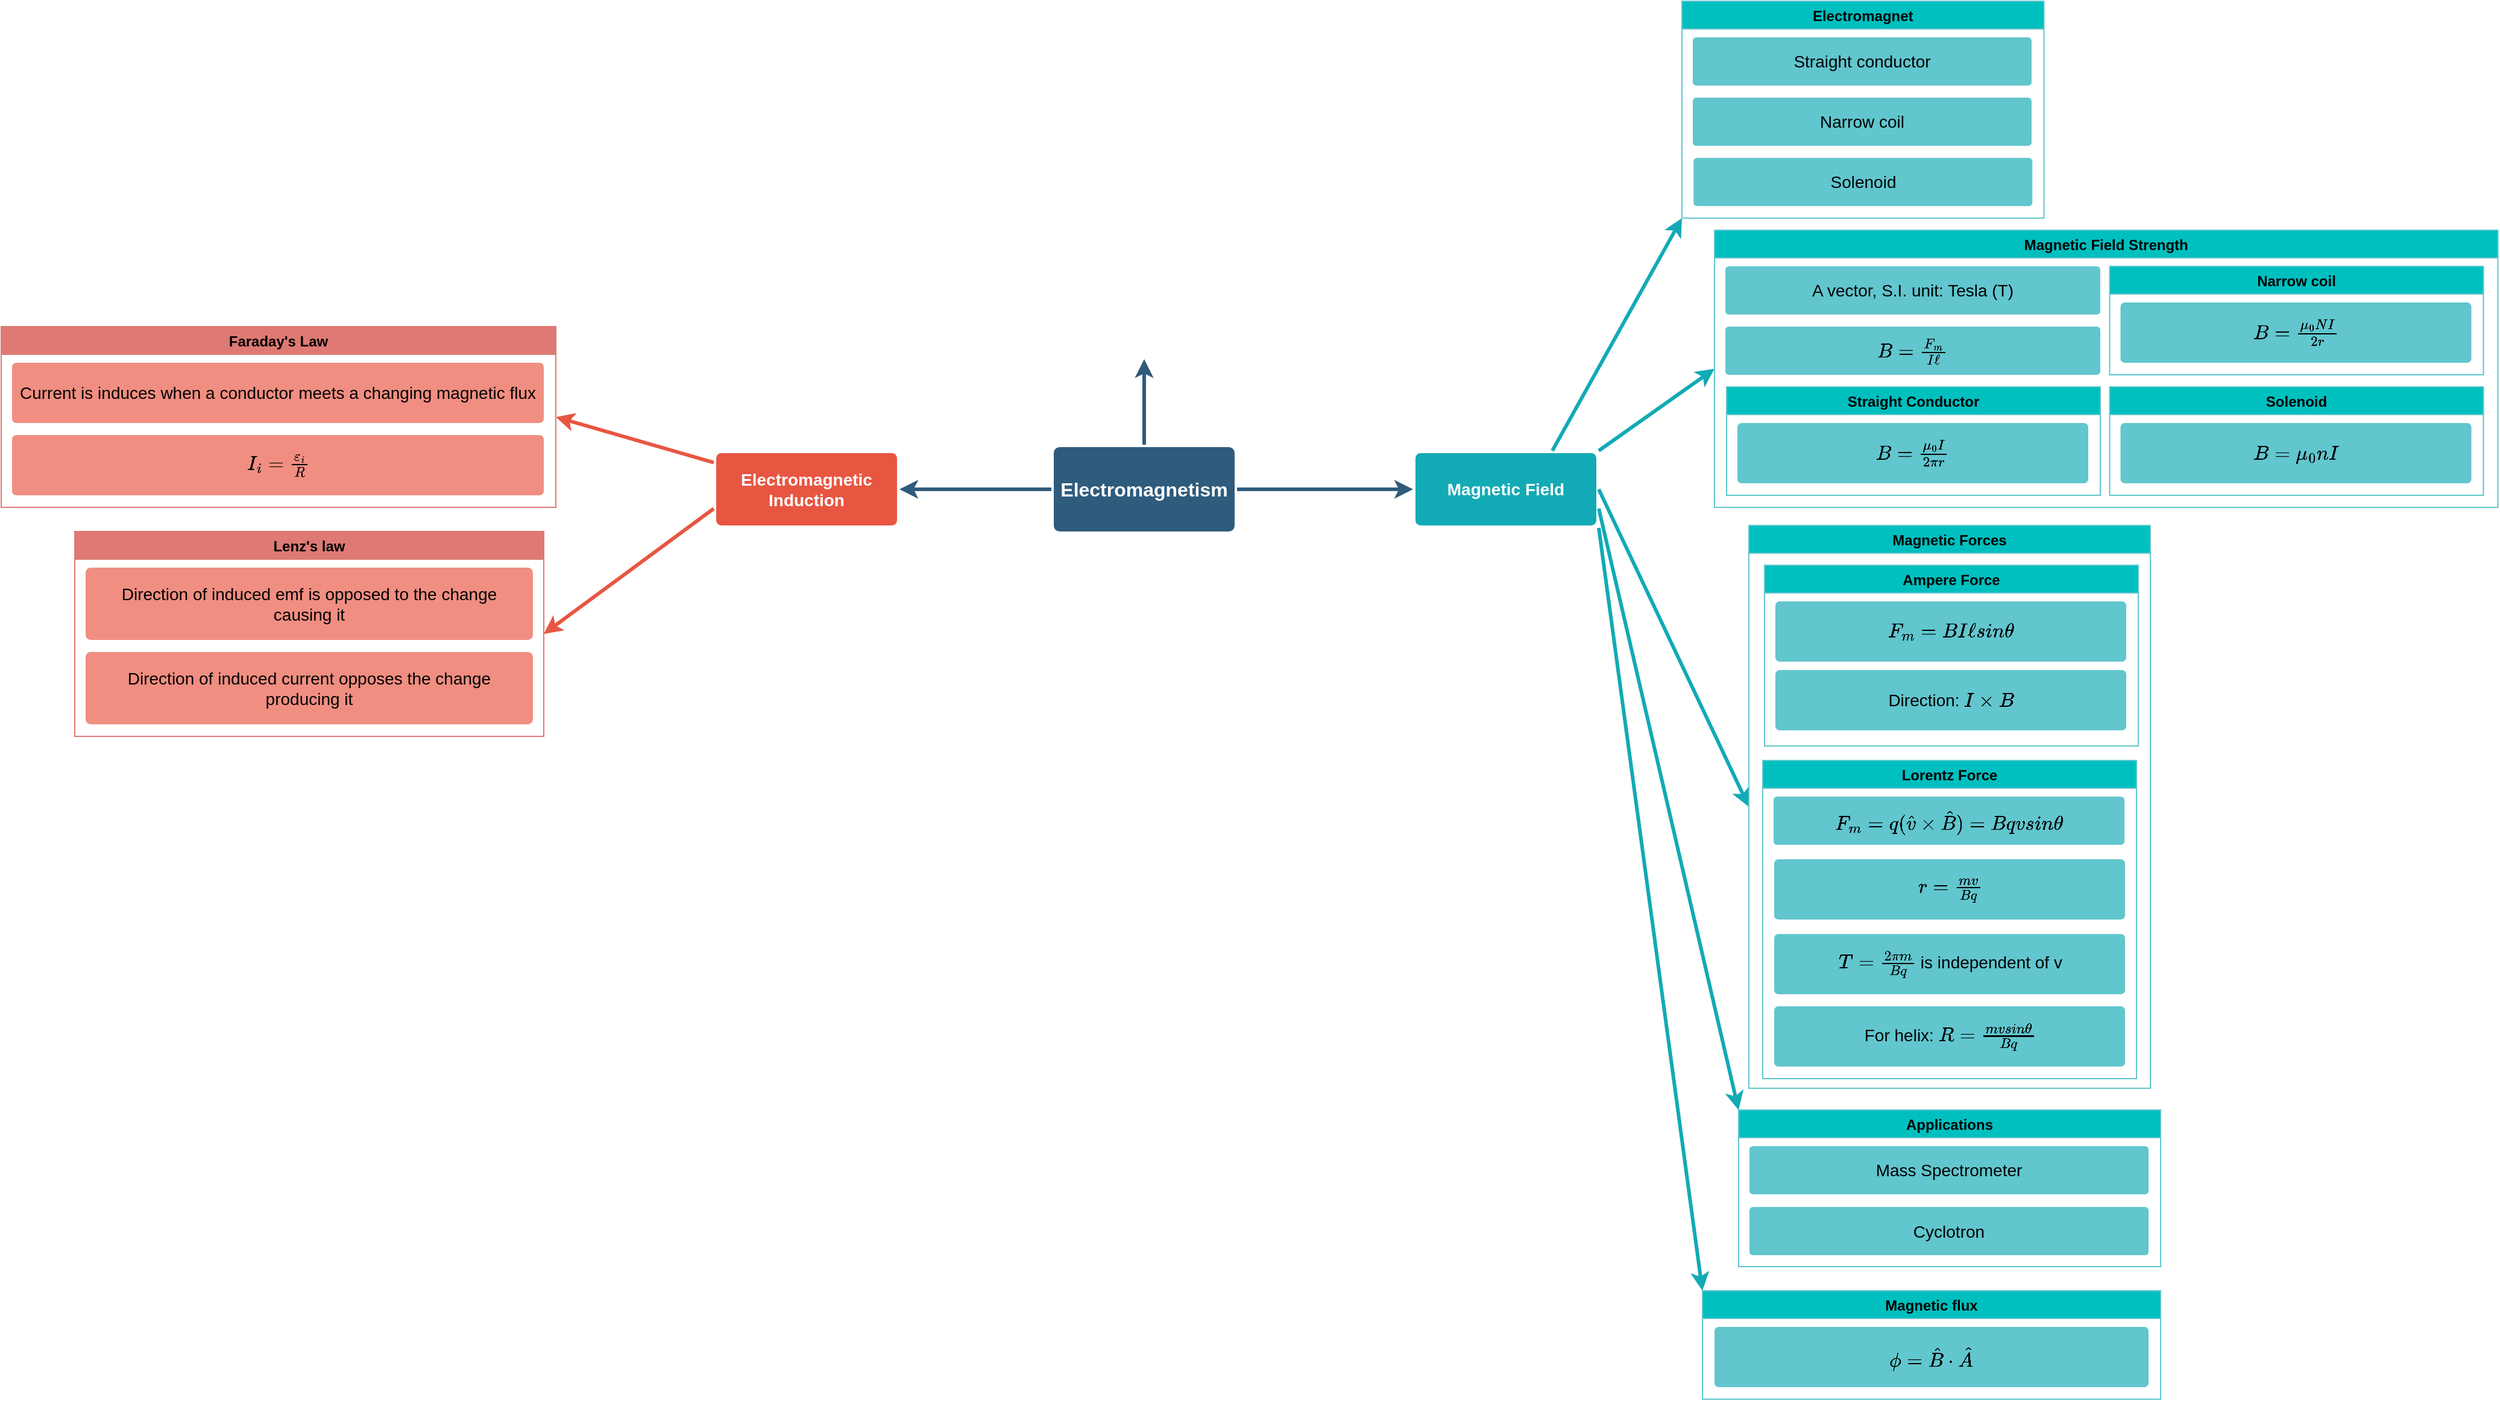 <mxfile>
    <diagram id="nP-OY_wl-n511qJIP8V6" name="Page-1">
        <mxGraphModel dx="977" dy="414" grid="1" gridSize="10" guides="1" tooltips="1" connect="1" arrows="1" fold="1" page="1" pageScale="1" pageWidth="1169" pageHeight="827" math="1" shadow="0">
            <root>
                <mxCell id="0"/>
                <mxCell id="1" parent="0"/>
                <mxCell id="2" value="" style="edgeStyle=none;rounded=0;jumpStyle=none;html=1;shadow=0;labelBackgroundColor=none;startArrow=none;startFill=0;endArrow=classic;endFill=1;jettySize=auto;orthogonalLoop=1;strokeColor=#2F5B7C;strokeWidth=3;fontFamily=Helvetica;fontSize=16;fontColor=#23445D;spacing=5;" parent="1" source="5" edge="1">
                    <mxGeometry relative="1" as="geometry">
                        <mxPoint x="1157.0" y="737.0" as="targetPoint"/>
                    </mxGeometry>
                </mxCell>
                <mxCell id="3" value="" style="edgeStyle=none;rounded=0;jumpStyle=none;html=1;shadow=0;labelBackgroundColor=none;startArrow=none;startFill=0;endArrow=classic;endFill=1;jettySize=auto;orthogonalLoop=1;strokeColor=#2F5B7C;strokeWidth=3;fontFamily=Helvetica;fontSize=16;fontColor=#23445D;spacing=5;" parent="1" source="5" target="12" edge="1">
                    <mxGeometry relative="1" as="geometry"/>
                </mxCell>
                <mxCell id="4" value="" style="edgeStyle=none;rounded=0;jumpStyle=none;html=1;shadow=0;labelBackgroundColor=none;startArrow=none;startFill=0;endArrow=classic;endFill=1;jettySize=auto;orthogonalLoop=1;strokeColor=#2F5B7C;strokeWidth=3;fontFamily=Helvetica;fontSize=16;fontColor=#23445D;spacing=5;" parent="1" source="5" target="9" edge="1">
                    <mxGeometry relative="1" as="geometry"/>
                </mxCell>
                <mxCell id="5" value="Electromagnetism" style="rounded=1;whiteSpace=wrap;html=1;shadow=0;labelBackgroundColor=none;strokeColor=none;strokeWidth=3;fillColor=#2F5B7C;fontFamily=Helvetica;fontSize=16;fontColor=#FFFFFF;align=center;fontStyle=1;spacing=5;arcSize=7;perimeterSpacing=2;" parent="1" vertex="1">
                    <mxGeometry x="1082" y="810" width="150" height="70" as="geometry"/>
                </mxCell>
                <mxCell id="6" value="" style="edgeStyle=none;rounded=1;jumpStyle=none;html=1;shadow=0;labelBackgroundColor=none;startArrow=none;startFill=0;jettySize=auto;orthogonalLoop=1;strokeColor=#E85642;strokeWidth=3;fontFamily=Helvetica;fontSize=14;fontColor=#FFFFFF;spacing=5;fontStyle=1;fillColor=#b0e3e6;entryX=1;entryY=0.5;entryDx=0;entryDy=0;" parent="1" source="9" target="25" edge="1">
                    <mxGeometry relative="1" as="geometry">
                        <mxPoint x="763.641" y="746" as="targetPoint"/>
                    </mxGeometry>
                </mxCell>
                <mxCell id="9" value="Electromagnetic Induction" style="rounded=1;whiteSpace=wrap;html=1;shadow=0;labelBackgroundColor=none;strokeColor=none;strokeWidth=3;fillColor=#e85642;fontFamily=Helvetica;fontSize=14;fontColor=#FFFFFF;align=center;spacing=5;fontStyle=1;arcSize=7;perimeterSpacing=2;" parent="1" vertex="1">
                    <mxGeometry x="802" y="815" width="150" height="60" as="geometry"/>
                </mxCell>
                <mxCell id="12" value="Magnetic Field" style="rounded=1;whiteSpace=wrap;html=1;shadow=0;labelBackgroundColor=none;strokeColor=none;strokeWidth=3;fillColor=#12aab5;fontFamily=Helvetica;fontSize=14;fontColor=#FFFFFF;align=center;spacing=5;fontStyle=1;arcSize=7;perimeterSpacing=2;" parent="1" vertex="1">
                    <mxGeometry x="1382" y="815" width="150" height="60" as="geometry"/>
                </mxCell>
                <mxCell id="14" value="" style="edgeStyle=none;rounded=1;jumpStyle=none;html=1;shadow=0;labelBackgroundColor=none;startArrow=none;startFill=0;jettySize=auto;orthogonalLoop=1;strokeColor=#12AAB5;strokeWidth=3;fontFamily=Helvetica;fontSize=14;fontColor=#FFFFFF;spacing=5;fontStyle=1;fillColor=#b0e3e6;entryX=0;entryY=0.5;entryDx=0;entryDy=0;exitX=1;exitY=0.5;exitDx=0;exitDy=0;" parent="1" source="12" target="22" edge="1">
                    <mxGeometry relative="1" as="geometry">
                        <mxPoint x="1590" y="876.033" as="targetPoint"/>
                    </mxGeometry>
                </mxCell>
                <mxCell id="15" value="" style="edgeStyle=none;rounded=1;jumpStyle=none;html=1;shadow=0;labelBackgroundColor=none;startArrow=none;startFill=0;jettySize=auto;orthogonalLoop=1;strokeColor=#12AAB5;strokeWidth=3;fontFamily=Helvetica;fontSize=14;fontColor=#FFFFFF;spacing=5;fontStyle=1;fillColor=#b0e3e6;entryX=0;entryY=0.5;entryDx=0;entryDy=0;exitX=1;exitY=0;exitDx=0;exitDy=0;" parent="1" source="12" target="20" edge="1">
                    <mxGeometry relative="1" as="geometry">
                        <mxPoint x="1590" y="806.367" as="targetPoint"/>
                    </mxGeometry>
                </mxCell>
                <mxCell id="16" value="" style="edgeStyle=none;rounded=1;jumpStyle=none;html=1;shadow=0;labelBackgroundColor=none;startArrow=none;startFill=0;jettySize=auto;orthogonalLoop=1;strokeColor=#12AAB5;strokeWidth=3;fontFamily=Helvetica;fontSize=14;fontColor=#FFFFFF;spacing=5;fontStyle=1;fillColor=#b0e3e6;entryX=0;entryY=1;entryDx=0;entryDy=0;exitX=0.75;exitY=0;exitDx=0;exitDy=0;" parent="1" source="12" target="17" edge="1">
                    <mxGeometry relative="1" as="geometry">
                        <mxPoint x="1518.844" y="736" as="targetPoint"/>
                    </mxGeometry>
                </mxCell>
                <mxCell id="17" value="Electromagnet" style="swimlane;gradientColor=none;strokeColor=#61C6CE;startSize=23;fillColor=#00BFBF;fontColor=#000000;" parent="1" vertex="1">
                    <mxGeometry x="1603" y="440" width="300.26" height="180" as="geometry"/>
                </mxCell>
                <mxCell id="18" value="Straight conductor" style="rounded=1;whiteSpace=wrap;html=1;shadow=0;labelBackgroundColor=none;strokeColor=none;strokeWidth=3;fillColor=#61c6ce;fontFamily=Helvetica;fontSize=14;align=center;spacing=5;fontStyle=0;arcSize=7;perimeterSpacing=2;fontColor=#000000;" parent="17" vertex="1">
                    <mxGeometry x="9" y="30" width="281" height="40" as="geometry"/>
                </mxCell>
                <mxCell id="19" value="Narrow coil" style="rounded=1;whiteSpace=wrap;html=1;shadow=0;labelBackgroundColor=none;strokeColor=none;strokeWidth=3;fillColor=#61c6ce;fontFamily=Helvetica;fontSize=14;align=center;spacing=5;fontStyle=0;arcSize=7;perimeterSpacing=2;fontColor=#000000;" parent="17" vertex="1">
                    <mxGeometry x="9" y="80" width="281" height="40" as="geometry"/>
                </mxCell>
                <mxCell id="129" value="Solenoid" style="rounded=1;whiteSpace=wrap;html=1;shadow=0;labelBackgroundColor=none;strokeColor=none;strokeWidth=3;fillColor=#61c6ce;fontFamily=Helvetica;fontSize=14;align=center;spacing=5;fontStyle=0;arcSize=7;perimeterSpacing=2;fontColor=#000000;" vertex="1" parent="17">
                    <mxGeometry x="9.63" y="130" width="281" height="40" as="geometry"/>
                </mxCell>
                <mxCell id="20" value="Magnetic Field Strength" style="swimlane;gradientColor=none;strokeColor=#61C6CE;startSize=23;fillColor=#00BFBF;fontColor=#000000;" parent="1" vertex="1">
                    <mxGeometry x="1630" y="630" width="649.76" height="230" as="geometry"/>
                </mxCell>
                <mxCell id="21" value="A vector, S.I. unit: Tesla (T)" style="rounded=1;whiteSpace=wrap;html=1;shadow=0;labelBackgroundColor=none;strokeColor=none;strokeWidth=3;fillColor=#61c6ce;fontFamily=Helvetica;fontSize=14;align=center;spacing=5;fontStyle=0;arcSize=7;perimeterSpacing=2;fontColor=#000000;" parent="20" vertex="1">
                    <mxGeometry x="9" y="30" width="311" height="40" as="geometry"/>
                </mxCell>
                <mxCell id="130" value="\(B=\frac{F_m}{I\ell}\)" style="rounded=1;whiteSpace=wrap;html=1;shadow=0;labelBackgroundColor=none;strokeColor=none;strokeWidth=3;fillColor=#61c6ce;fontFamily=Helvetica;fontSize=14;align=center;spacing=5;fontStyle=0;arcSize=7;perimeterSpacing=2;fontColor=#000000;" vertex="1" parent="20">
                    <mxGeometry x="9" y="80" width="311" height="40" as="geometry"/>
                </mxCell>
                <mxCell id="132" value="Straight Conductor" style="swimlane;gradientColor=none;strokeColor=#61C6CE;startSize=23;fillColor=#00BFBF;fontColor=#000000;" vertex="1" parent="20">
                    <mxGeometry x="10.0" y="130" width="310" height="90" as="geometry"/>
                </mxCell>
                <mxCell id="133" value="\(B=\frac{\mu_0 I}{2\pi r}\)" style="rounded=1;whiteSpace=wrap;html=1;shadow=0;labelBackgroundColor=none;strokeColor=none;strokeWidth=3;fillColor=#61c6ce;fontFamily=Helvetica;fontSize=14;align=center;spacing=5;fontStyle=0;arcSize=7;perimeterSpacing=2;fontColor=#000000;" vertex="1" parent="132">
                    <mxGeometry x="9" y="30" width="291" height="50" as="geometry"/>
                </mxCell>
                <mxCell id="136" value="Solenoid" style="swimlane;gradientColor=none;strokeColor=#61C6CE;startSize=23;fillColor=#00BFBF;fontColor=#000000;" vertex="1" parent="20">
                    <mxGeometry x="327.76" y="130" width="310" height="90" as="geometry"/>
                </mxCell>
                <mxCell id="137" value="\(B=\mu_0 nI\)" style="rounded=1;whiteSpace=wrap;html=1;shadow=0;labelBackgroundColor=none;strokeColor=none;strokeWidth=3;fillColor=#61c6ce;fontFamily=Helvetica;fontSize=14;align=center;spacing=5;fontStyle=0;arcSize=7;perimeterSpacing=2;fontColor=#000000;" vertex="1" parent="136">
                    <mxGeometry x="9" y="30" width="291" height="50" as="geometry"/>
                </mxCell>
                <mxCell id="134" value="Narrow coil" style="swimlane;gradientColor=none;strokeColor=#61C6CE;startSize=23;fillColor=#00BFBF;fontColor=#000000;" vertex="1" parent="20">
                    <mxGeometry x="327.76" y="30" width="310" height="90" as="geometry"/>
                </mxCell>
                <mxCell id="135" value="\(B=\frac{\mu_0 NI}{2r}\)" style="rounded=1;whiteSpace=wrap;html=1;shadow=0;labelBackgroundColor=none;strokeColor=none;strokeWidth=3;fillColor=#61c6ce;fontFamily=Helvetica;fontSize=14;align=center;spacing=5;fontStyle=0;arcSize=7;perimeterSpacing=2;fontColor=#000000;" vertex="1" parent="134">
                    <mxGeometry x="9" y="30" width="291" height="50" as="geometry"/>
                </mxCell>
                <mxCell id="22" value="Magnetic Forces" style="swimlane;gradientColor=none;strokeColor=#61C6CE;startSize=23;fillColor=#00BFBF;fontColor=#000000;" parent="1" vertex="1">
                    <mxGeometry x="1658.5" y="875" width="333" height="467" as="geometry"/>
                </mxCell>
                <mxCell id="138" value="Ampere Force" style="swimlane;gradientColor=none;strokeColor=#61C6CE;startSize=23;fillColor=#00BFBF;fontColor=#000000;" vertex="1" parent="22">
                    <mxGeometry x="13" y="33" width="310" height="150" as="geometry"/>
                </mxCell>
                <mxCell id="139" value="\(F_m=BI\ell sin\theta\)" style="rounded=1;whiteSpace=wrap;html=1;shadow=0;labelBackgroundColor=none;strokeColor=none;strokeWidth=3;fillColor=#61c6ce;fontFamily=Helvetica;fontSize=14;align=center;spacing=5;fontStyle=0;arcSize=7;perimeterSpacing=2;fontColor=#000000;" vertex="1" parent="138">
                    <mxGeometry x="9" y="30" width="291" height="50" as="geometry"/>
                </mxCell>
                <mxCell id="142" value="Direction: \(I \times B\)" style="rounded=1;whiteSpace=wrap;html=1;shadow=0;labelBackgroundColor=none;strokeColor=none;strokeWidth=3;fillColor=#61c6ce;fontFamily=Helvetica;fontSize=14;align=center;spacing=5;fontStyle=0;arcSize=7;perimeterSpacing=2;fontColor=#000000;" vertex="1" parent="138">
                    <mxGeometry x="9" y="87" width="291" height="50" as="geometry"/>
                </mxCell>
                <mxCell id="25" value="Faraday's Law" style="swimlane;gradientColor=none;startSize=23;fontColor=#000000;fillColor=#DE7A73;strokeColor=#DE7A73;" parent="1" vertex="1">
                    <mxGeometry x="209" y="710" width="460" height="150" as="geometry"/>
                </mxCell>
                <mxCell id="26" value="Current is induces when a conductor meets a changing magnetic flux" style="rounded=1;whiteSpace=wrap;html=1;shadow=0;labelBackgroundColor=none;strokeColor=none;strokeWidth=3;fontFamily=Helvetica;fontSize=14;align=center;spacing=5;fontStyle=0;arcSize=7;perimeterSpacing=2;fontColor=#000000;fillColor=#f08e81;" parent="25" vertex="1">
                    <mxGeometry x="9" y="30" width="441" height="50" as="geometry"/>
                </mxCell>
                <mxCell id="27" value="\(I_i=\frac{\varepsilon_i}{R}\)" style="rounded=1;whiteSpace=wrap;html=1;shadow=0;labelBackgroundColor=none;strokeColor=none;strokeWidth=3;fontFamily=Helvetica;fontSize=14;align=center;spacing=5;fontStyle=0;arcSize=7;perimeterSpacing=2;fontColor=#000000;fillColor=#f08e81;" parent="25" vertex="1">
                    <mxGeometry x="9" y="90" width="441" height="50" as="geometry"/>
                </mxCell>
                <mxCell id="30" value="Lenz's law" style="swimlane;gradientColor=none;startSize=23;fontColor=#000000;fillColor=#DE7A73;strokeColor=#DE7A73;" parent="1" vertex="1">
                    <mxGeometry x="270" y="880" width="389" height="170" as="geometry"/>
                </mxCell>
                <mxCell id="31" value="Direction of induced emf is opposed to the change causing it" style="rounded=1;whiteSpace=wrap;html=1;shadow=0;labelBackgroundColor=none;strokeColor=none;strokeWidth=3;fontFamily=Helvetica;fontSize=14;align=center;spacing=5;fontStyle=0;arcSize=7;perimeterSpacing=2;fontColor=#000000;fillColor=#f08e81;" parent="30" vertex="1">
                    <mxGeometry x="9" y="30" width="371" height="60" as="geometry"/>
                </mxCell>
                <mxCell id="147" value="Direction of induced current opposes the change producing it" style="rounded=1;whiteSpace=wrap;html=1;shadow=0;labelBackgroundColor=none;strokeColor=none;strokeWidth=3;fontFamily=Helvetica;fontSize=14;align=center;spacing=5;fontStyle=0;arcSize=7;perimeterSpacing=2;fontColor=#000000;fillColor=#f08e81;" vertex="1" parent="30">
                    <mxGeometry x="9" y="100" width="371" height="60" as="geometry"/>
                </mxCell>
                <mxCell id="53" value="" style="edgeStyle=none;rounded=1;jumpStyle=none;html=1;shadow=0;labelBackgroundColor=none;startArrow=none;startFill=0;jettySize=auto;orthogonalLoop=1;strokeColor=#E85642;strokeWidth=3;fontFamily=Helvetica;fontSize=14;fontColor=#FFFFFF;spacing=5;fontStyle=1;fillColor=#b0e3e6;exitX=0;exitY=0.75;exitDx=0;exitDy=0;entryX=1;entryY=0.5;entryDx=0;entryDy=0;" parent="1" source="9" target="30" edge="1">
                    <mxGeometry relative="1" as="geometry">
                        <mxPoint x="850.359" y="823" as="sourcePoint"/>
                        <mxPoint x="773.641" y="756" as="targetPoint"/>
                    </mxGeometry>
                </mxCell>
                <mxCell id="54" value="Applications" style="swimlane;gradientColor=none;strokeColor=#61C6CE;startSize=23;fillColor=#00BFBF;fontColor=#000000;" parent="1" vertex="1">
                    <mxGeometry x="1650" y="1360" width="350" height="130" as="geometry"/>
                </mxCell>
                <mxCell id="55" value="Mass Spectrometer" style="rounded=1;whiteSpace=wrap;html=1;shadow=0;labelBackgroundColor=none;strokeColor=none;strokeWidth=3;fillColor=#61c6ce;fontFamily=Helvetica;fontSize=14;align=center;spacing=5;fontStyle=0;arcSize=7;perimeterSpacing=2;fontColor=#000000;" parent="54" vertex="1">
                    <mxGeometry x="9" y="30" width="331" height="40" as="geometry"/>
                </mxCell>
                <mxCell id="88" value="Cyclotron" style="rounded=1;whiteSpace=wrap;html=1;shadow=0;labelBackgroundColor=none;strokeColor=none;strokeWidth=3;fillColor=#61c6ce;fontFamily=Helvetica;fontSize=14;align=center;spacing=5;fontStyle=0;arcSize=7;perimeterSpacing=2;fontColor=#000000;" parent="54" vertex="1">
                    <mxGeometry x="9" y="80.5" width="331" height="40" as="geometry"/>
                </mxCell>
                <mxCell id="58" value="Magnetic flux" style="swimlane;gradientColor=none;strokeColor=#61C6CE;startSize=23;fillColor=#00BFBF;fontColor=#000000;" parent="1" vertex="1">
                    <mxGeometry x="1620" y="1510" width="380" height="90" as="geometry"/>
                </mxCell>
                <mxCell id="76" value="\(\phi=\hat{B}\cdot\hat{A}\)" style="rounded=1;whiteSpace=wrap;html=1;shadow=0;labelBackgroundColor=none;strokeColor=none;strokeWidth=3;fillColor=#61c6ce;fontFamily=Helvetica;fontSize=14;align=center;spacing=5;fontStyle=0;arcSize=7;perimeterSpacing=2;fontColor=#000000;" parent="58" vertex="1">
                    <mxGeometry x="10" y="30" width="360" height="50" as="geometry"/>
                </mxCell>
                <mxCell id="77" value="" style="edgeStyle=none;rounded=1;jumpStyle=none;html=1;shadow=0;labelBackgroundColor=none;startArrow=none;startFill=0;jettySize=auto;orthogonalLoop=1;strokeColor=#12AAB5;strokeWidth=3;fontFamily=Helvetica;fontSize=14;fontColor=#FFFFFF;spacing=5;fontStyle=1;fillColor=#b0e3e6;entryX=0;entryY=0;entryDx=0;entryDy=0;exitX=1;exitY=1;exitDx=0;exitDy=0;" parent="1" source="12" target="58" edge="1">
                    <mxGeometry relative="1" as="geometry">
                        <mxPoint x="1425" y="980" as="targetPoint"/>
                        <mxPoint x="1456.248" y="887" as="sourcePoint"/>
                    </mxGeometry>
                </mxCell>
                <mxCell id="78" value="" style="edgeStyle=none;rounded=1;jumpStyle=none;html=1;shadow=0;labelBackgroundColor=none;startArrow=none;startFill=0;jettySize=auto;orthogonalLoop=1;strokeColor=#12AAB5;strokeWidth=3;fontFamily=Helvetica;fontSize=14;fontColor=#FFFFFF;spacing=5;fontStyle=1;fillColor=#b0e3e6;entryX=0;entryY=0;entryDx=0;entryDy=0;exitX=1;exitY=0.75;exitDx=0;exitDy=0;" parent="1" source="12" target="54" edge="1">
                    <mxGeometry relative="1" as="geometry">
                        <mxPoint x="1920" y="942.5" as="targetPoint"/>
                        <mxPoint x="1544" y="871" as="sourcePoint"/>
                    </mxGeometry>
                </mxCell>
                <mxCell id="140" value="Lorentz Force" style="swimlane;gradientColor=none;strokeColor=#61C6CE;startSize=23;fillColor=#00BFBF;fontColor=#000000;" vertex="1" parent="1">
                    <mxGeometry x="1670" y="1070" width="310" height="264" as="geometry"/>
                </mxCell>
                <mxCell id="141" value="\(F_m=q(\hat{v}\times\hat{B})=Bqv sin\theta\)" style="rounded=1;whiteSpace=wrap;html=1;shadow=0;labelBackgroundColor=none;strokeColor=none;strokeWidth=3;fillColor=#61c6ce;fontFamily=Helvetica;fontSize=14;align=center;spacing=5;fontStyle=0;arcSize=7;perimeterSpacing=2;fontColor=#000000;" vertex="1" parent="140">
                    <mxGeometry x="9" y="30" width="291" height="40" as="geometry"/>
                </mxCell>
                <mxCell id="144" value="\(r=\frac{mv}{Bq}\)" style="rounded=1;whiteSpace=wrap;html=1;shadow=0;labelBackgroundColor=none;strokeColor=none;strokeWidth=3;fillColor=#61c6ce;fontFamily=Helvetica;fontSize=14;align=center;spacing=5;fontStyle=0;arcSize=7;perimeterSpacing=2;fontColor=#000000;" vertex="1" parent="140">
                    <mxGeometry x="9.5" y="82" width="291" height="50" as="geometry"/>
                </mxCell>
                <mxCell id="145" value="\(T=\frac{2\pi m}{Bq}\) is independent of v" style="rounded=1;whiteSpace=wrap;html=1;shadow=0;labelBackgroundColor=none;strokeColor=none;strokeWidth=3;fillColor=#61c6ce;fontFamily=Helvetica;fontSize=14;align=center;spacing=5;fontStyle=0;arcSize=7;perimeterSpacing=2;fontColor=#000000;" vertex="1" parent="140">
                    <mxGeometry x="9.5" y="144" width="291" height="50" as="geometry"/>
                </mxCell>
                <mxCell id="146" value="For helix: \(R=\frac{mvsin\theta}{Bq}\)" style="rounded=1;whiteSpace=wrap;html=1;shadow=0;labelBackgroundColor=none;strokeColor=none;strokeWidth=3;fillColor=#61c6ce;fontFamily=Helvetica;fontSize=14;align=center;spacing=5;fontStyle=0;arcSize=7;perimeterSpacing=2;fontColor=#000000;" vertex="1" parent="140">
                    <mxGeometry x="9.5" y="204" width="291" height="50" as="geometry"/>
                </mxCell>
            </root>
        </mxGraphModel>
    </diagram>
</mxfile>